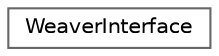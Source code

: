digraph "Graphical Class Hierarchy"
{
 // LATEX_PDF_SIZE
  bgcolor="transparent";
  edge [fontname=Helvetica,fontsize=10,labelfontname=Helvetica,labelfontsize=10];
  node [fontname=Helvetica,fontsize=10,shape=box,height=0.2,width=0.4];
  rankdir="LR";
  Node0 [id="Node000000",label="WeaverInterface",height=0.2,width=0.4,color="grey40", fillcolor="white", style="filled",URL="$classWeaverInterface.html",tooltip=" "];
}

